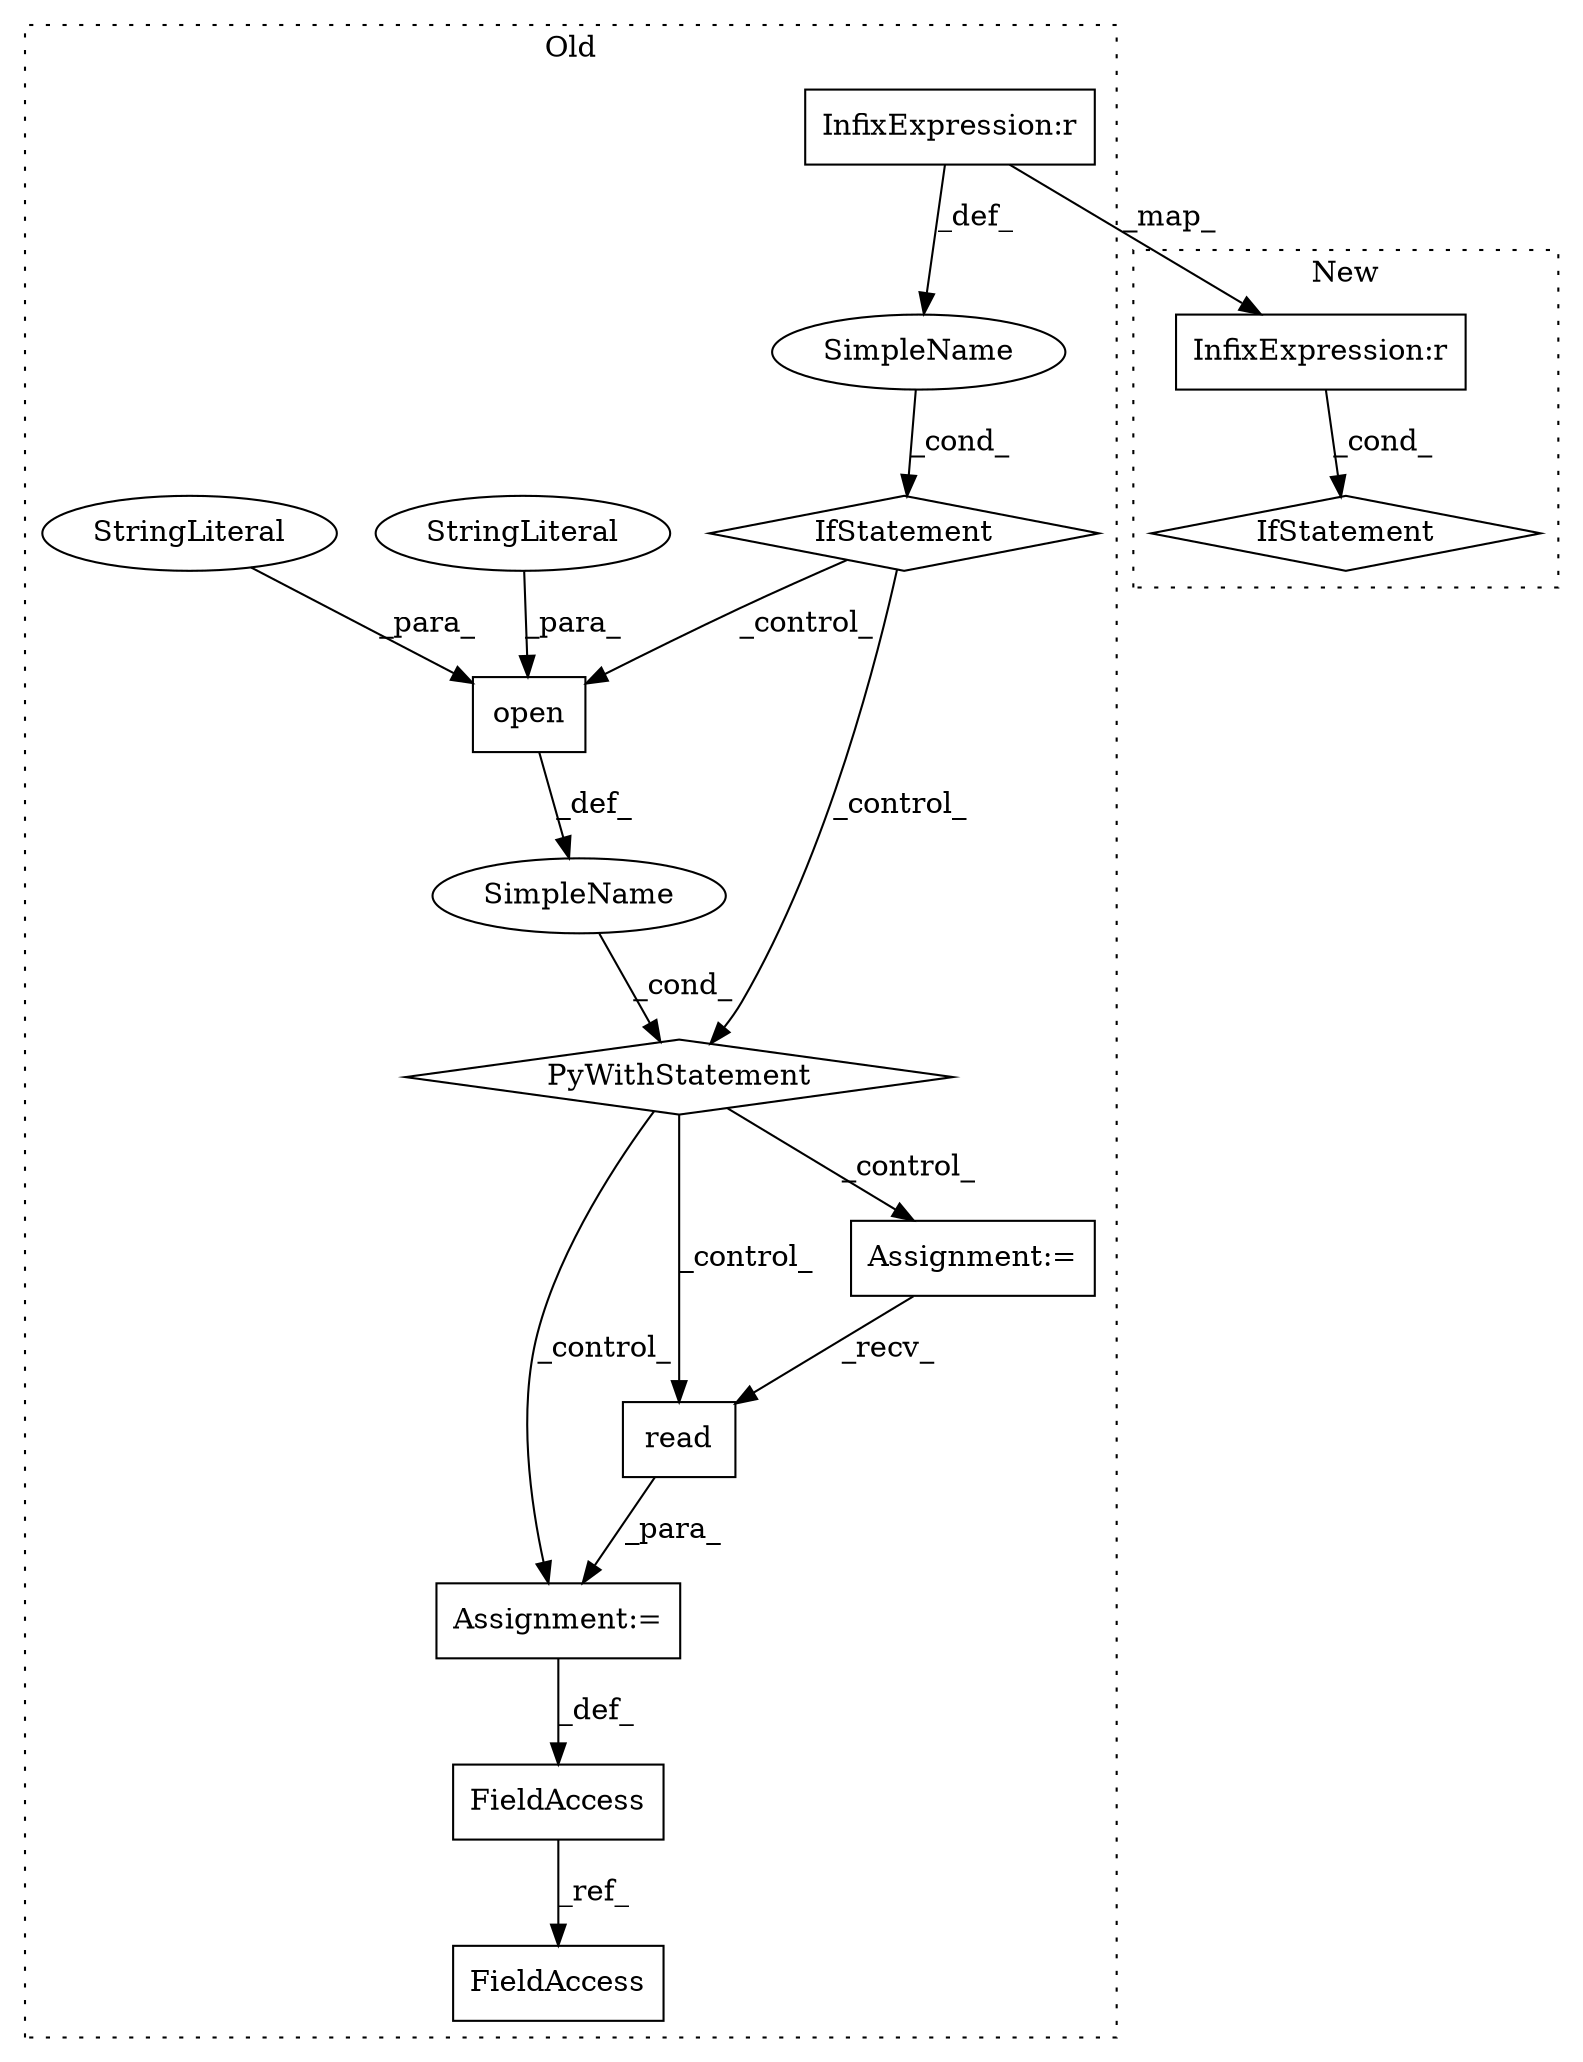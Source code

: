 digraph G {
subgraph cluster0 {
1 [label="open" a="32" s="3519,3545" l="5,1" shape="box"];
3 [label="StringLiteral" a="45" s="3538" l="7" shape="ellipse"];
4 [label="PyWithStatement" a="104" s="3509,3546" l="10,2" shape="diamond"];
5 [label="Assignment:=" a="7" s="3580" l="1" shape="box"];
6 [label="SimpleName" a="42" s="" l="" shape="ellipse"];
7 [label="Assignment:=" a="7" s="3565" l="1" shape="box"];
8 [label="read" a="32" s="3583" l="6" shape="box"];
9 [label="SimpleName" a="42" s="" l="" shape="ellipse"];
10 [label="IfStatement" a="25" s="3473,3499" l="4,2" shape="diamond"];
11 [label="InfixExpression:r" a="27" s="3485" l="4" shape="box"];
13 [label="FieldAccess" a="22" s="3576" l="4" shape="box"];
14 [label="FieldAccess" a="22" s="3626" l="4" shape="box"];
15 [label="StringLiteral" a="45" s="3524" l="13" shape="ellipse"];
label = "Old";
style="dotted";
}
subgraph cluster1 {
2 [label="IfStatement" a="25" s="5557,5583" l="4,2" shape="diamond"];
12 [label="InfixExpression:r" a="27" s="5569" l="4" shape="box"];
label = "New";
style="dotted";
}
1 -> 6 [label="_def_"];
3 -> 1 [label="_para_"];
4 -> 8 [label="_control_"];
4 -> 7 [label="_control_"];
4 -> 5 [label="_control_"];
5 -> 13 [label="_def_"];
6 -> 4 [label="_cond_"];
7 -> 8 [label="_recv_"];
8 -> 5 [label="_para_"];
9 -> 10 [label="_cond_"];
10 -> 1 [label="_control_"];
10 -> 4 [label="_control_"];
11 -> 12 [label="_map_"];
11 -> 9 [label="_def_"];
12 -> 2 [label="_cond_"];
13 -> 14 [label="_ref_"];
15 -> 1 [label="_para_"];
}